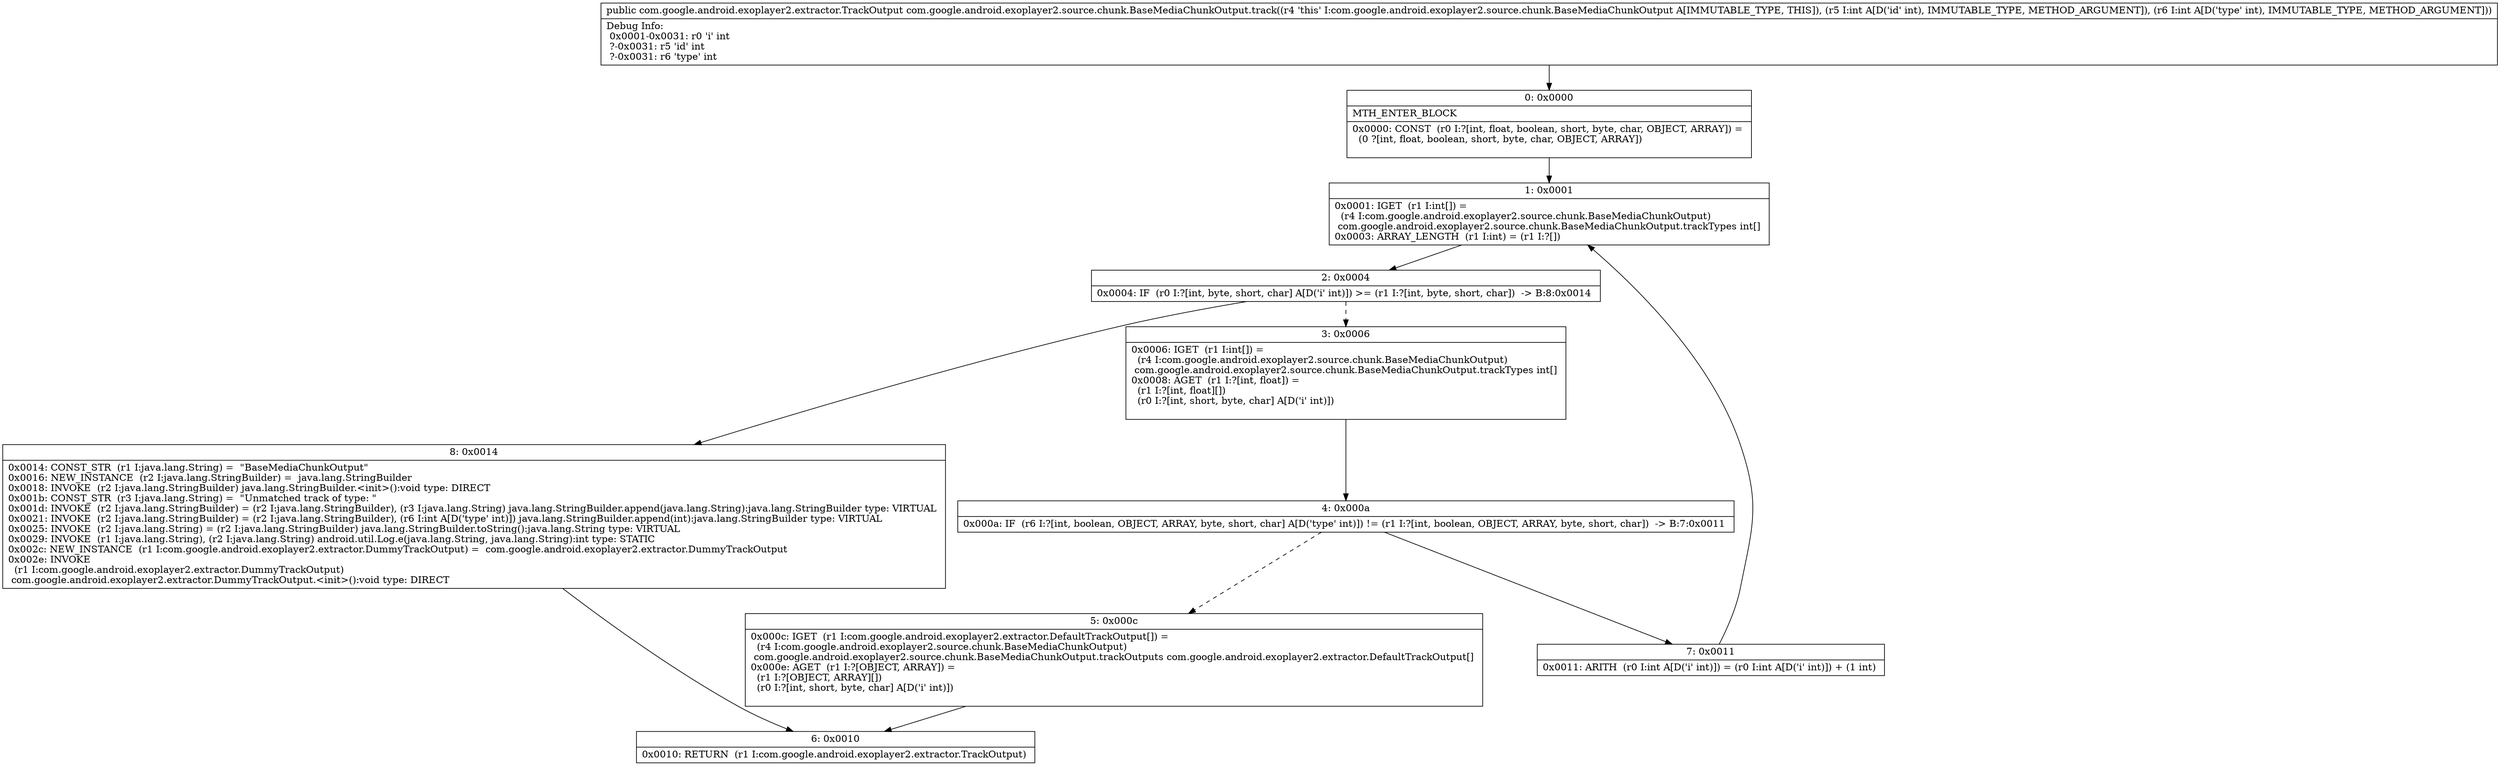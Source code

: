 digraph "CFG forcom.google.android.exoplayer2.source.chunk.BaseMediaChunkOutput.track(II)Lcom\/google\/android\/exoplayer2\/extractor\/TrackOutput;" {
Node_0 [shape=record,label="{0\:\ 0x0000|MTH_ENTER_BLOCK\l|0x0000: CONST  (r0 I:?[int, float, boolean, short, byte, char, OBJECT, ARRAY]) = \l  (0 ?[int, float, boolean, short, byte, char, OBJECT, ARRAY])\l \l}"];
Node_1 [shape=record,label="{1\:\ 0x0001|0x0001: IGET  (r1 I:int[]) = \l  (r4 I:com.google.android.exoplayer2.source.chunk.BaseMediaChunkOutput)\l com.google.android.exoplayer2.source.chunk.BaseMediaChunkOutput.trackTypes int[] \l0x0003: ARRAY_LENGTH  (r1 I:int) = (r1 I:?[]) \l}"];
Node_2 [shape=record,label="{2\:\ 0x0004|0x0004: IF  (r0 I:?[int, byte, short, char] A[D('i' int)]) \>= (r1 I:?[int, byte, short, char])  \-\> B:8:0x0014 \l}"];
Node_3 [shape=record,label="{3\:\ 0x0006|0x0006: IGET  (r1 I:int[]) = \l  (r4 I:com.google.android.exoplayer2.source.chunk.BaseMediaChunkOutput)\l com.google.android.exoplayer2.source.chunk.BaseMediaChunkOutput.trackTypes int[] \l0x0008: AGET  (r1 I:?[int, float]) = \l  (r1 I:?[int, float][])\l  (r0 I:?[int, short, byte, char] A[D('i' int)])\l \l}"];
Node_4 [shape=record,label="{4\:\ 0x000a|0x000a: IF  (r6 I:?[int, boolean, OBJECT, ARRAY, byte, short, char] A[D('type' int)]) != (r1 I:?[int, boolean, OBJECT, ARRAY, byte, short, char])  \-\> B:7:0x0011 \l}"];
Node_5 [shape=record,label="{5\:\ 0x000c|0x000c: IGET  (r1 I:com.google.android.exoplayer2.extractor.DefaultTrackOutput[]) = \l  (r4 I:com.google.android.exoplayer2.source.chunk.BaseMediaChunkOutput)\l com.google.android.exoplayer2.source.chunk.BaseMediaChunkOutput.trackOutputs com.google.android.exoplayer2.extractor.DefaultTrackOutput[] \l0x000e: AGET  (r1 I:?[OBJECT, ARRAY]) = \l  (r1 I:?[OBJECT, ARRAY][])\l  (r0 I:?[int, short, byte, char] A[D('i' int)])\l \l}"];
Node_6 [shape=record,label="{6\:\ 0x0010|0x0010: RETURN  (r1 I:com.google.android.exoplayer2.extractor.TrackOutput) \l}"];
Node_7 [shape=record,label="{7\:\ 0x0011|0x0011: ARITH  (r0 I:int A[D('i' int)]) = (r0 I:int A[D('i' int)]) + (1 int) \l}"];
Node_8 [shape=record,label="{8\:\ 0x0014|0x0014: CONST_STR  (r1 I:java.lang.String) =  \"BaseMediaChunkOutput\" \l0x0016: NEW_INSTANCE  (r2 I:java.lang.StringBuilder) =  java.lang.StringBuilder \l0x0018: INVOKE  (r2 I:java.lang.StringBuilder) java.lang.StringBuilder.\<init\>():void type: DIRECT \l0x001b: CONST_STR  (r3 I:java.lang.String) =  \"Unmatched track of type: \" \l0x001d: INVOKE  (r2 I:java.lang.StringBuilder) = (r2 I:java.lang.StringBuilder), (r3 I:java.lang.String) java.lang.StringBuilder.append(java.lang.String):java.lang.StringBuilder type: VIRTUAL \l0x0021: INVOKE  (r2 I:java.lang.StringBuilder) = (r2 I:java.lang.StringBuilder), (r6 I:int A[D('type' int)]) java.lang.StringBuilder.append(int):java.lang.StringBuilder type: VIRTUAL \l0x0025: INVOKE  (r2 I:java.lang.String) = (r2 I:java.lang.StringBuilder) java.lang.StringBuilder.toString():java.lang.String type: VIRTUAL \l0x0029: INVOKE  (r1 I:java.lang.String), (r2 I:java.lang.String) android.util.Log.e(java.lang.String, java.lang.String):int type: STATIC \l0x002c: NEW_INSTANCE  (r1 I:com.google.android.exoplayer2.extractor.DummyTrackOutput) =  com.google.android.exoplayer2.extractor.DummyTrackOutput \l0x002e: INVOKE  \l  (r1 I:com.google.android.exoplayer2.extractor.DummyTrackOutput)\l com.google.android.exoplayer2.extractor.DummyTrackOutput.\<init\>():void type: DIRECT \l}"];
MethodNode[shape=record,label="{public com.google.android.exoplayer2.extractor.TrackOutput com.google.android.exoplayer2.source.chunk.BaseMediaChunkOutput.track((r4 'this' I:com.google.android.exoplayer2.source.chunk.BaseMediaChunkOutput A[IMMUTABLE_TYPE, THIS]), (r5 I:int A[D('id' int), IMMUTABLE_TYPE, METHOD_ARGUMENT]), (r6 I:int A[D('type' int), IMMUTABLE_TYPE, METHOD_ARGUMENT]))  | Debug Info:\l  0x0001\-0x0031: r0 'i' int\l  ?\-0x0031: r5 'id' int\l  ?\-0x0031: r6 'type' int\l}"];
MethodNode -> Node_0;
Node_0 -> Node_1;
Node_1 -> Node_2;
Node_2 -> Node_3[style=dashed];
Node_2 -> Node_8;
Node_3 -> Node_4;
Node_4 -> Node_5[style=dashed];
Node_4 -> Node_7;
Node_5 -> Node_6;
Node_7 -> Node_1;
Node_8 -> Node_6;
}

